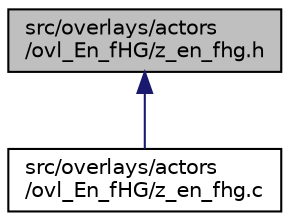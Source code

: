 digraph "src/overlays/actors/ovl_En_fHG/z_en_fhg.h"
{
 // LATEX_PDF_SIZE
  edge [fontname="Helvetica",fontsize="10",labelfontname="Helvetica",labelfontsize="10"];
  node [fontname="Helvetica",fontsize="10",shape=record];
  Node1 [label="src/overlays/actors\l/ovl_En_fHG/z_en_fhg.h",height=0.2,width=0.4,color="black", fillcolor="grey75", style="filled", fontcolor="black",tooltip=" "];
  Node1 -> Node2 [dir="back",color="midnightblue",fontsize="10",style="solid",fontname="Helvetica"];
  Node2 [label="src/overlays/actors\l/ovl_En_fHG/z_en_fhg.c",height=0.2,width=0.4,color="black", fillcolor="white", style="filled",URL="$df/ddc/z__en__fhg_8c.html",tooltip=" "];
}
